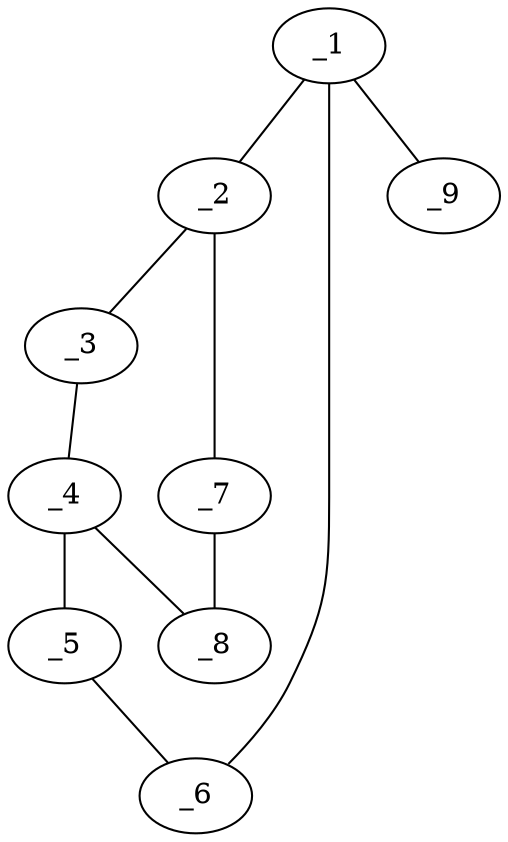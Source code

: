 graph molid623701 {
	_1	 [charge=0,
		chem=1,
		symbol="C  ",
		x="2.9135",
		y="-1.1068"];
	_2	 [charge=0,
		chem=1,
		symbol="C  ",
		x="4.4487",
		y="0.1364"];
	_1 -- _2	 [valence=1];
	_6	 [charge=0,
		chem=1,
		symbol="C  ",
		x=2,
		y="-0.7"];
	_1 -- _6	 [valence=1];
	_9	 [charge=0,
		chem=2,
		symbol="O  ",
		x="3.1215",
		y="-2.0849"];
	_1 -- _9	 [valence=1];
	_3	 [charge=0,
		chem=2,
		symbol="O  ",
		x="3.9709",
		y="2.0849"];
	_2 -- _3	 [valence=1];
	_7	 [charge=0,
		chem=2,
		symbol="O  ",
		x="6.2807",
		y="-0.6224"];
	_2 -- _7	 [valence=1];
	_4	 [charge=0,
		chem=1,
		symbol="C  ",
		x="4.7075",
		y="1.1023"];
	_3 -- _4	 [valence=1];
	_5	 [charge=0,
		chem=1,
		symbol="C  ",
		x="2.1045",
		y="0.2945"];
	_4 -- _5	 [valence=1];
	_8	 [charge=0,
		chem=2,
		symbol="O  ",
		x="6.5395",
		y="0.3435"];
	_4 -- _8	 [valence=1];
	_5 -- _6	 [valence=1];
	_7 -- _8	 [valence=1];
}
